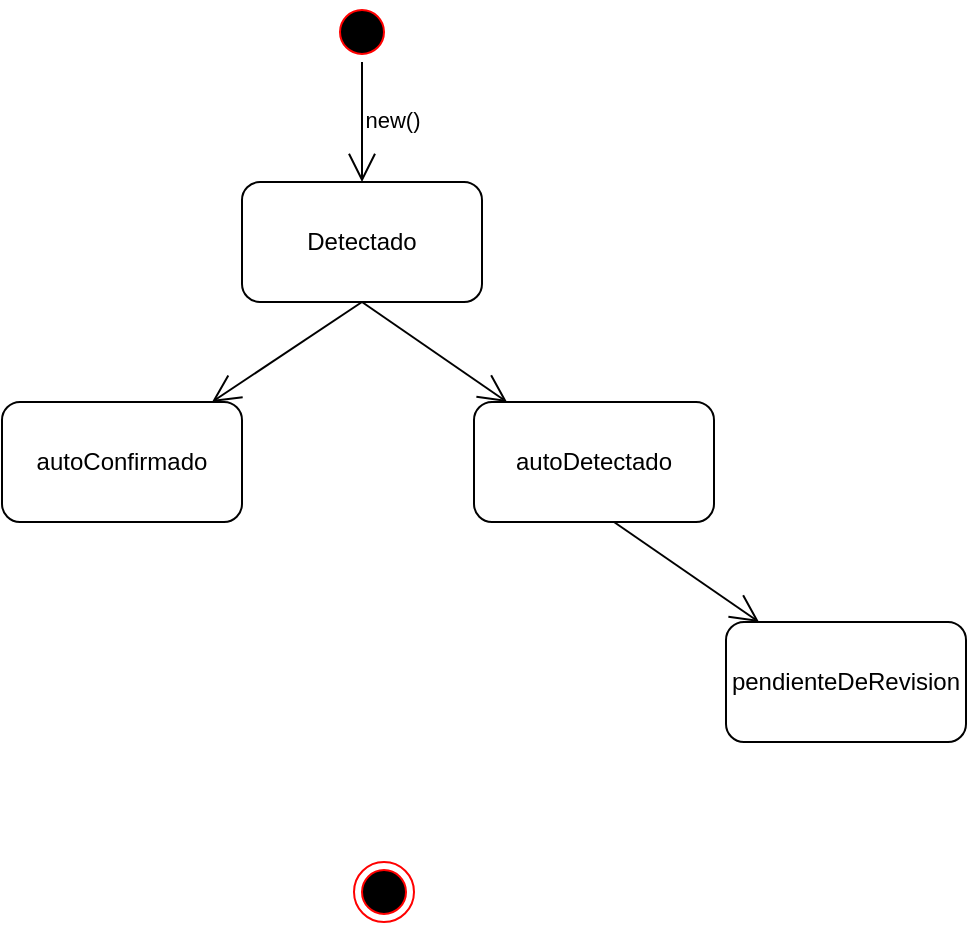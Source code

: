 <mxfile version="26.2.8">
  <diagram name="Página-1" id="fuRp4VDAeXY2mqydNMa0">
    <mxGraphModel dx="1107" dy="446" grid="1" gridSize="10" guides="1" tooltips="1" connect="1" arrows="1" fold="1" page="1" pageScale="1" pageWidth="827" pageHeight="1169" math="0" shadow="0">
      <root>
        <mxCell id="0" />
        <mxCell id="1" parent="0" />
        <mxCell id="hAaipt7zBskrKpk2h05i-1" value="Detectado" style="rounded=1;whiteSpace=wrap;html=1;" vertex="1" parent="1">
          <mxGeometry x="354" y="100" width="120" height="60" as="geometry" />
        </mxCell>
        <mxCell id="hAaipt7zBskrKpk2h05i-2" value="autoConfirmado" style="rounded=1;whiteSpace=wrap;html=1;" vertex="1" parent="1">
          <mxGeometry x="234" y="210" width="120" height="60" as="geometry" />
        </mxCell>
        <mxCell id="hAaipt7zBskrKpk2h05i-3" value="" style="ellipse;html=1;shape=endState;fillColor=#000000;strokeColor=#ff0000;" vertex="1" parent="1">
          <mxGeometry x="410" y="440" width="30" height="30" as="geometry" />
        </mxCell>
        <mxCell id="hAaipt7zBskrKpk2h05i-4" value="" style="ellipse;html=1;shape=startState;fillColor=#000000;strokeColor=#ff0000;" vertex="1" parent="1">
          <mxGeometry x="399" y="10" width="30" height="30" as="geometry" />
        </mxCell>
        <mxCell id="hAaipt7zBskrKpk2h05i-6" value="" style="endArrow=open;endFill=1;endSize=12;html=1;rounded=0;exitX=0.5;exitY=1;exitDx=0;exitDy=0;entryX=0.5;entryY=0;entryDx=0;entryDy=0;" edge="1" parent="1" source="hAaipt7zBskrKpk2h05i-4" target="hAaipt7zBskrKpk2h05i-1">
          <mxGeometry width="160" relative="1" as="geometry">
            <mxPoint x="410" y="30" as="sourcePoint" />
            <mxPoint x="570" y="30" as="targetPoint" />
          </mxGeometry>
        </mxCell>
        <mxCell id="hAaipt7zBskrKpk2h05i-7" value="&lt;div&gt;new()&lt;/div&gt;" style="edgeLabel;html=1;align=center;verticalAlign=middle;resizable=0;points=[];" vertex="1" connectable="0" parent="hAaipt7zBskrKpk2h05i-6">
          <mxGeometry x="-0.033" y="-1" relative="1" as="geometry">
            <mxPoint x="16" as="offset" />
          </mxGeometry>
        </mxCell>
        <mxCell id="hAaipt7zBskrKpk2h05i-8" value="" style="endArrow=open;endFill=1;endSize=12;html=1;rounded=0;exitX=0.5;exitY=1;exitDx=0;exitDy=0;" edge="1" parent="1" source="hAaipt7zBskrKpk2h05i-1" target="hAaipt7zBskrKpk2h05i-2">
          <mxGeometry width="160" relative="1" as="geometry">
            <mxPoint x="420" y="160" as="sourcePoint" />
            <mxPoint x="570" y="160" as="targetPoint" />
          </mxGeometry>
        </mxCell>
        <mxCell id="hAaipt7zBskrKpk2h05i-10" value="autoDetectado" style="rounded=1;whiteSpace=wrap;html=1;" vertex="1" parent="1">
          <mxGeometry x="470" y="210" width="120" height="60" as="geometry" />
        </mxCell>
        <mxCell id="hAaipt7zBskrKpk2h05i-11" value="" style="endArrow=open;endFill=1;endSize=12;html=1;rounded=0;exitX=0.5;exitY=1;exitDx=0;exitDy=0;" edge="1" parent="1" target="hAaipt7zBskrKpk2h05i-10" source="hAaipt7zBskrKpk2h05i-1">
          <mxGeometry width="160" relative="1" as="geometry">
            <mxPoint x="424" y="170" as="sourcePoint" />
            <mxPoint x="580" y="170" as="targetPoint" />
          </mxGeometry>
        </mxCell>
        <mxCell id="hAaipt7zBskrKpk2h05i-13" value="pendienteDeRevision" style="rounded=1;whiteSpace=wrap;html=1;" vertex="1" parent="1">
          <mxGeometry x="596" y="320" width="120" height="60" as="geometry" />
        </mxCell>
        <mxCell id="hAaipt7zBskrKpk2h05i-14" value="" style="endArrow=open;endFill=1;endSize=12;html=1;rounded=0;exitX=0.5;exitY=1;exitDx=0;exitDy=0;" edge="1" parent="1" target="hAaipt7zBskrKpk2h05i-13">
          <mxGeometry width="160" relative="1" as="geometry">
            <mxPoint x="540" y="270" as="sourcePoint" />
            <mxPoint x="706" y="280" as="targetPoint" />
          </mxGeometry>
        </mxCell>
      </root>
    </mxGraphModel>
  </diagram>
</mxfile>

